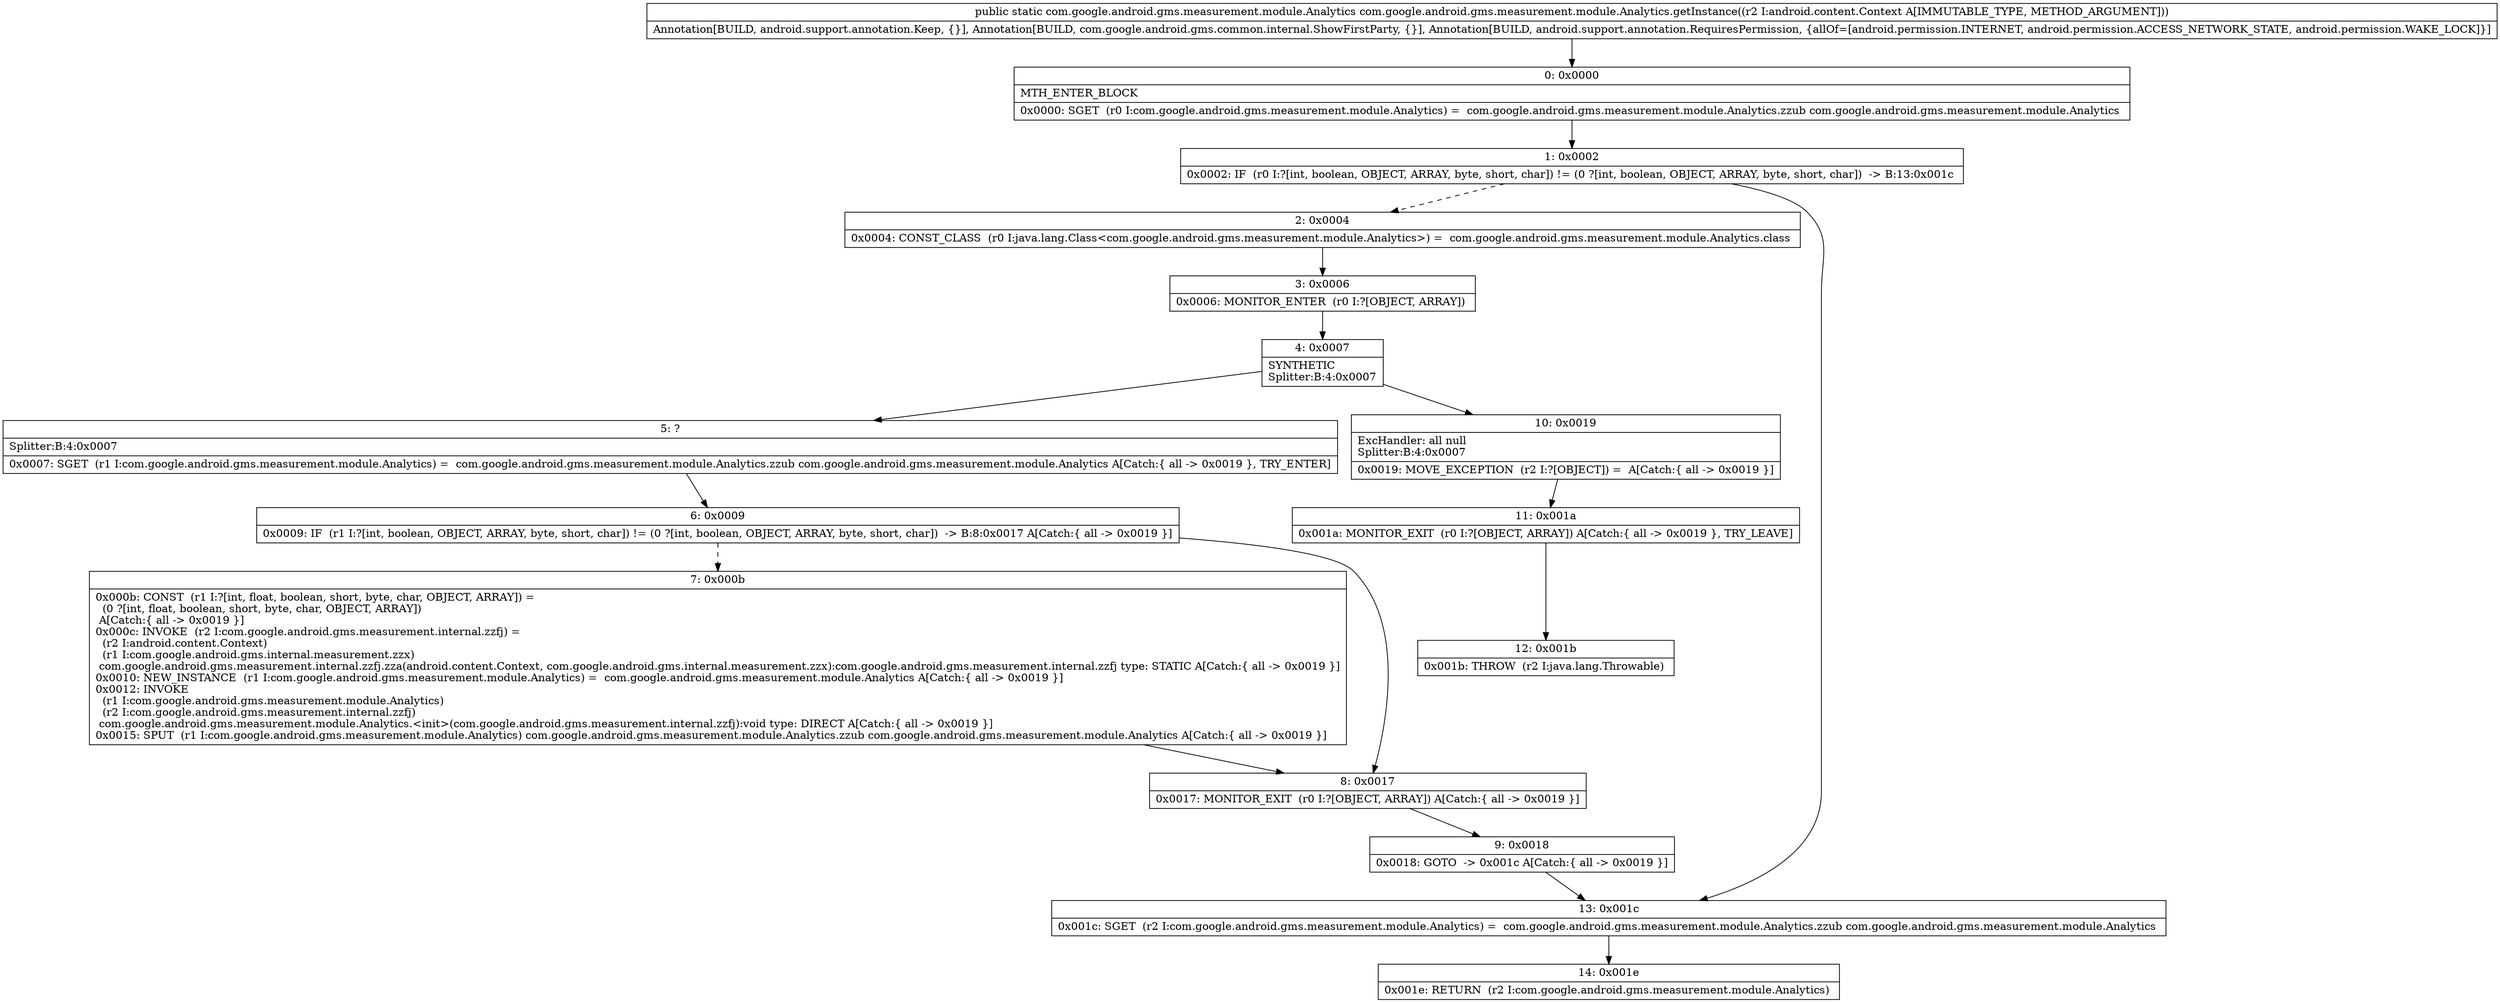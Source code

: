 digraph "CFG forcom.google.android.gms.measurement.module.Analytics.getInstance(Landroid\/content\/Context;)Lcom\/google\/android\/gms\/measurement\/module\/Analytics;" {
Node_0 [shape=record,label="{0\:\ 0x0000|MTH_ENTER_BLOCK\l|0x0000: SGET  (r0 I:com.google.android.gms.measurement.module.Analytics) =  com.google.android.gms.measurement.module.Analytics.zzub com.google.android.gms.measurement.module.Analytics \l}"];
Node_1 [shape=record,label="{1\:\ 0x0002|0x0002: IF  (r0 I:?[int, boolean, OBJECT, ARRAY, byte, short, char]) != (0 ?[int, boolean, OBJECT, ARRAY, byte, short, char])  \-\> B:13:0x001c \l}"];
Node_2 [shape=record,label="{2\:\ 0x0004|0x0004: CONST_CLASS  (r0 I:java.lang.Class\<com.google.android.gms.measurement.module.Analytics\>) =  com.google.android.gms.measurement.module.Analytics.class \l}"];
Node_3 [shape=record,label="{3\:\ 0x0006|0x0006: MONITOR_ENTER  (r0 I:?[OBJECT, ARRAY]) \l}"];
Node_4 [shape=record,label="{4\:\ 0x0007|SYNTHETIC\lSplitter:B:4:0x0007\l}"];
Node_5 [shape=record,label="{5\:\ ?|Splitter:B:4:0x0007\l|0x0007: SGET  (r1 I:com.google.android.gms.measurement.module.Analytics) =  com.google.android.gms.measurement.module.Analytics.zzub com.google.android.gms.measurement.module.Analytics A[Catch:\{ all \-\> 0x0019 \}, TRY_ENTER]\l}"];
Node_6 [shape=record,label="{6\:\ 0x0009|0x0009: IF  (r1 I:?[int, boolean, OBJECT, ARRAY, byte, short, char]) != (0 ?[int, boolean, OBJECT, ARRAY, byte, short, char])  \-\> B:8:0x0017 A[Catch:\{ all \-\> 0x0019 \}]\l}"];
Node_7 [shape=record,label="{7\:\ 0x000b|0x000b: CONST  (r1 I:?[int, float, boolean, short, byte, char, OBJECT, ARRAY]) = \l  (0 ?[int, float, boolean, short, byte, char, OBJECT, ARRAY])\l A[Catch:\{ all \-\> 0x0019 \}]\l0x000c: INVOKE  (r2 I:com.google.android.gms.measurement.internal.zzfj) = \l  (r2 I:android.content.Context)\l  (r1 I:com.google.android.gms.internal.measurement.zzx)\l com.google.android.gms.measurement.internal.zzfj.zza(android.content.Context, com.google.android.gms.internal.measurement.zzx):com.google.android.gms.measurement.internal.zzfj type: STATIC A[Catch:\{ all \-\> 0x0019 \}]\l0x0010: NEW_INSTANCE  (r1 I:com.google.android.gms.measurement.module.Analytics) =  com.google.android.gms.measurement.module.Analytics A[Catch:\{ all \-\> 0x0019 \}]\l0x0012: INVOKE  \l  (r1 I:com.google.android.gms.measurement.module.Analytics)\l  (r2 I:com.google.android.gms.measurement.internal.zzfj)\l com.google.android.gms.measurement.module.Analytics.\<init\>(com.google.android.gms.measurement.internal.zzfj):void type: DIRECT A[Catch:\{ all \-\> 0x0019 \}]\l0x0015: SPUT  (r1 I:com.google.android.gms.measurement.module.Analytics) com.google.android.gms.measurement.module.Analytics.zzub com.google.android.gms.measurement.module.Analytics A[Catch:\{ all \-\> 0x0019 \}]\l}"];
Node_8 [shape=record,label="{8\:\ 0x0017|0x0017: MONITOR_EXIT  (r0 I:?[OBJECT, ARRAY]) A[Catch:\{ all \-\> 0x0019 \}]\l}"];
Node_9 [shape=record,label="{9\:\ 0x0018|0x0018: GOTO  \-\> 0x001c A[Catch:\{ all \-\> 0x0019 \}]\l}"];
Node_10 [shape=record,label="{10\:\ 0x0019|ExcHandler: all null\lSplitter:B:4:0x0007\l|0x0019: MOVE_EXCEPTION  (r2 I:?[OBJECT]) =  A[Catch:\{ all \-\> 0x0019 \}]\l}"];
Node_11 [shape=record,label="{11\:\ 0x001a|0x001a: MONITOR_EXIT  (r0 I:?[OBJECT, ARRAY]) A[Catch:\{ all \-\> 0x0019 \}, TRY_LEAVE]\l}"];
Node_12 [shape=record,label="{12\:\ 0x001b|0x001b: THROW  (r2 I:java.lang.Throwable) \l}"];
Node_13 [shape=record,label="{13\:\ 0x001c|0x001c: SGET  (r2 I:com.google.android.gms.measurement.module.Analytics) =  com.google.android.gms.measurement.module.Analytics.zzub com.google.android.gms.measurement.module.Analytics \l}"];
Node_14 [shape=record,label="{14\:\ 0x001e|0x001e: RETURN  (r2 I:com.google.android.gms.measurement.module.Analytics) \l}"];
MethodNode[shape=record,label="{public static com.google.android.gms.measurement.module.Analytics com.google.android.gms.measurement.module.Analytics.getInstance((r2 I:android.content.Context A[IMMUTABLE_TYPE, METHOD_ARGUMENT]))  | Annotation[BUILD, android.support.annotation.Keep, \{\}], Annotation[BUILD, com.google.android.gms.common.internal.ShowFirstParty, \{\}], Annotation[BUILD, android.support.annotation.RequiresPermission, \{allOf=[android.permission.INTERNET, android.permission.ACCESS_NETWORK_STATE, android.permission.WAKE_LOCK]\}]\l}"];
MethodNode -> Node_0;
Node_0 -> Node_1;
Node_1 -> Node_2[style=dashed];
Node_1 -> Node_13;
Node_2 -> Node_3;
Node_3 -> Node_4;
Node_4 -> Node_5;
Node_4 -> Node_10;
Node_5 -> Node_6;
Node_6 -> Node_7[style=dashed];
Node_6 -> Node_8;
Node_7 -> Node_8;
Node_8 -> Node_9;
Node_9 -> Node_13;
Node_10 -> Node_11;
Node_11 -> Node_12;
Node_13 -> Node_14;
}

